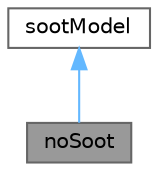 digraph "noSoot"
{
 // LATEX_PDF_SIZE
  bgcolor="transparent";
  edge [fontname=Helvetica,fontsize=10,labelfontname=Helvetica,labelfontsize=10];
  node [fontname=Helvetica,fontsize=10,shape=box,height=0.2,width=0.4];
  Node1 [id="Node000001",label="noSoot",height=0.2,width=0.4,color="gray40", fillcolor="grey60", style="filled", fontcolor="black",tooltip="noSoot"];
  Node2 -> Node1 [id="edge1_Node000001_Node000002",dir="back",color="steelblue1",style="solid",tooltip=" "];
  Node2 [id="Node000002",label="sootModel",height=0.2,width=0.4,color="gray40", fillcolor="white", style="filled",URL="$classFoam_1_1radiation_1_1sootModel.html",tooltip="Base class for soor models."];
}
